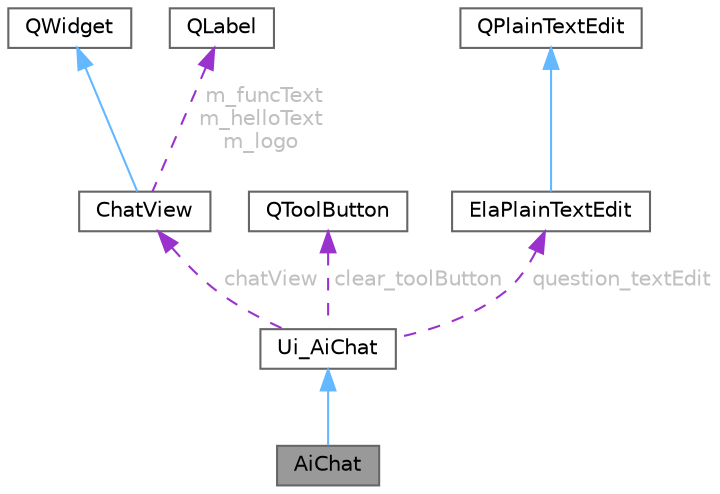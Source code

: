 digraph "AiChat"
{
 // LATEX_PDF_SIZE
  bgcolor="transparent";
  edge [fontname=Helvetica,fontsize=10,labelfontname=Helvetica,labelfontsize=10];
  node [fontname=Helvetica,fontsize=10,shape=box,height=0.2,width=0.4];
  Node1 [id="Node000001",label="AiChat",height=0.2,width=0.4,color="gray40", fillcolor="grey60", style="filled", fontcolor="black",tooltip=" "];
  Node2 -> Node1 [id="edge1_Node000001_Node000002",dir="back",color="steelblue1",style="solid",tooltip=" "];
  Node2 [id="Node000002",label="Ui_AiChat",height=0.2,width=0.4,color="gray40", fillcolor="white", style="filled",URL="$class_ui___ai_chat.html",tooltip=" "];
  Node3 -> Node2 [id="edge2_Node000002_Node000003",dir="back",color="darkorchid3",style="dashed",tooltip=" ",label=" chatView",fontcolor="grey" ];
  Node3 [id="Node000003",label="ChatView",height=0.2,width=0.4,color="gray40", fillcolor="white", style="filled",URL="$class_chat_view.html",tooltip="聊天视图类，支持聊天项动态管理、居中初始化部件和动画效果"];
  Node4 -> Node3 [id="edge3_Node000003_Node000004",dir="back",color="steelblue1",style="solid",tooltip=" "];
  Node4 [id="Node000004",label="QWidget",height=0.2,width=0.4,color="gray40", fillcolor="white", style="filled",tooltip=" "];
  Node5 -> Node3 [id="edge4_Node000003_Node000005",dir="back",color="darkorchid3",style="dashed",tooltip=" ",label=" m_funcText\nm_helloText\nm_logo",fontcolor="grey" ];
  Node5 [id="Node000005",label="QLabel",height=0.2,width=0.4,color="gray40", fillcolor="white", style="filled",URL="$class_q_label.html",tooltip="标签控件类"];
  Node6 -> Node2 [id="edge5_Node000002_Node000006",dir="back",color="darkorchid3",style="dashed",tooltip=" ",label=" clear_toolButton",fontcolor="grey" ];
  Node6 [id="Node000006",label="QToolButton",height=0.2,width=0.4,color="gray40", fillcolor="white", style="filled",URL="$class_q_tool_button.html",tooltip="工具按钮类"];
  Node7 -> Node2 [id="edge6_Node000002_Node000007",dir="back",color="darkorchid3",style="dashed",tooltip=" ",label=" question_textEdit",fontcolor="grey" ];
  Node7 [id="Node000007",label="ElaPlainTextEdit",height=0.2,width=0.4,color="gray40", fillcolor="white", style="filled",URL="$class_ela_plain_text_edit.html",tooltip="自定义纯文本编辑框类，支持主题切换和上下文菜单"];
  Node8 -> Node7 [id="edge7_Node000007_Node000008",dir="back",color="steelblue1",style="solid",tooltip=" "];
  Node8 [id="Node000008",label="QPlainTextEdit",height=0.2,width=0.4,color="gray40", fillcolor="white", style="filled",tooltip=" "];
}
